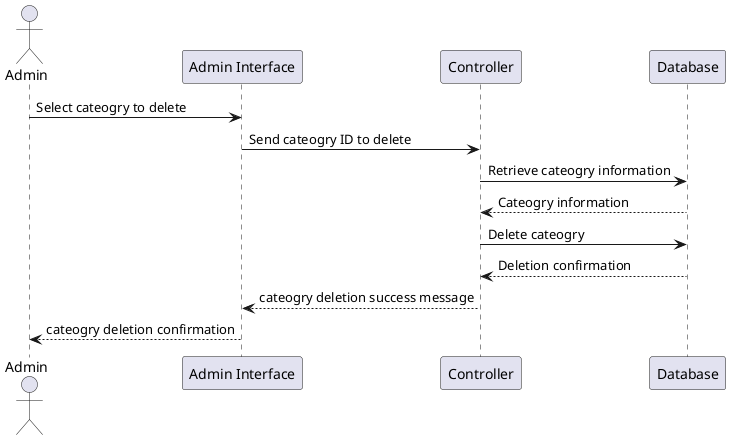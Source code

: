 @startuml
actor Admin
participant "Admin Interface" as AdminUI
participant "Controller" as Controller
participant "Database" as DB

Admin -> AdminUI: Select cateogry to delete
AdminUI -> Controller: Send cateogry ID to delete
Controller -> DB: Retrieve cateogry information
DB --> Controller: Cateogry information
Controller -> DB: Delete cateogry
DB --> Controller: Deletion confirmation
Controller --> AdminUI: cateogry deletion success message
AdminUI --> Admin: cateogry deletion confirmation
@enduml